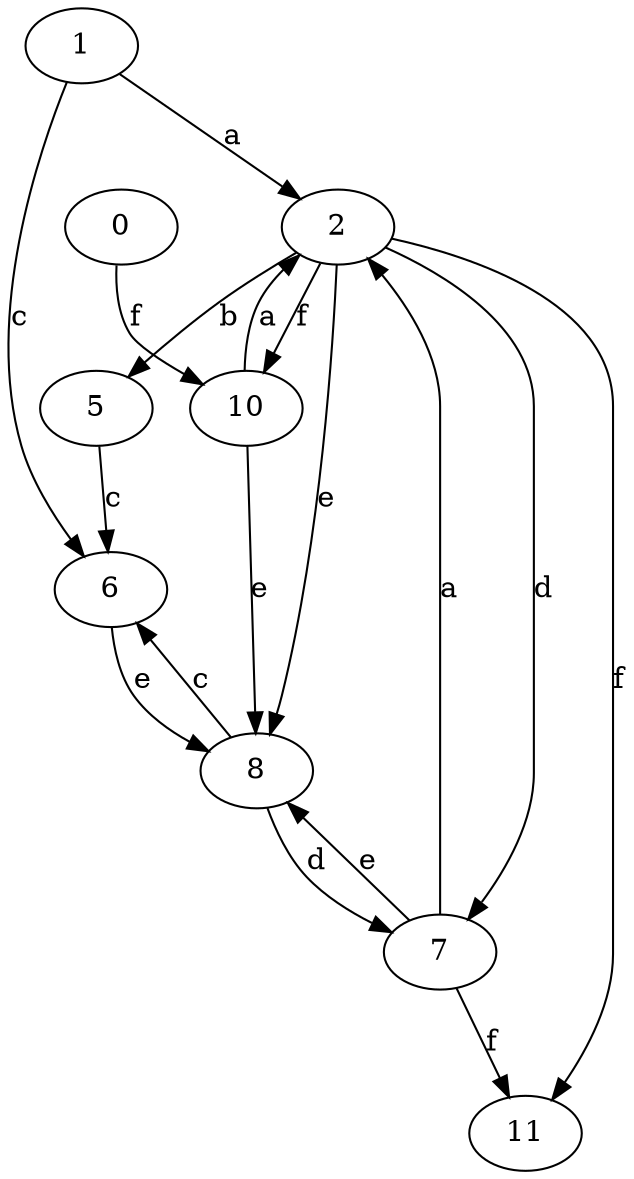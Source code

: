 strict digraph  {
2;
0;
5;
1;
6;
7;
8;
10;
11;
2 -> 5  [label=b];
2 -> 7  [label=d];
2 -> 8  [label=e];
2 -> 10  [label=f];
2 -> 11  [label=f];
0 -> 10  [label=f];
5 -> 6  [label=c];
1 -> 2  [label=a];
1 -> 6  [label=c];
6 -> 8  [label=e];
7 -> 2  [label=a];
7 -> 8  [label=e];
7 -> 11  [label=f];
8 -> 6  [label=c];
8 -> 7  [label=d];
10 -> 2  [label=a];
10 -> 8  [label=e];
}
